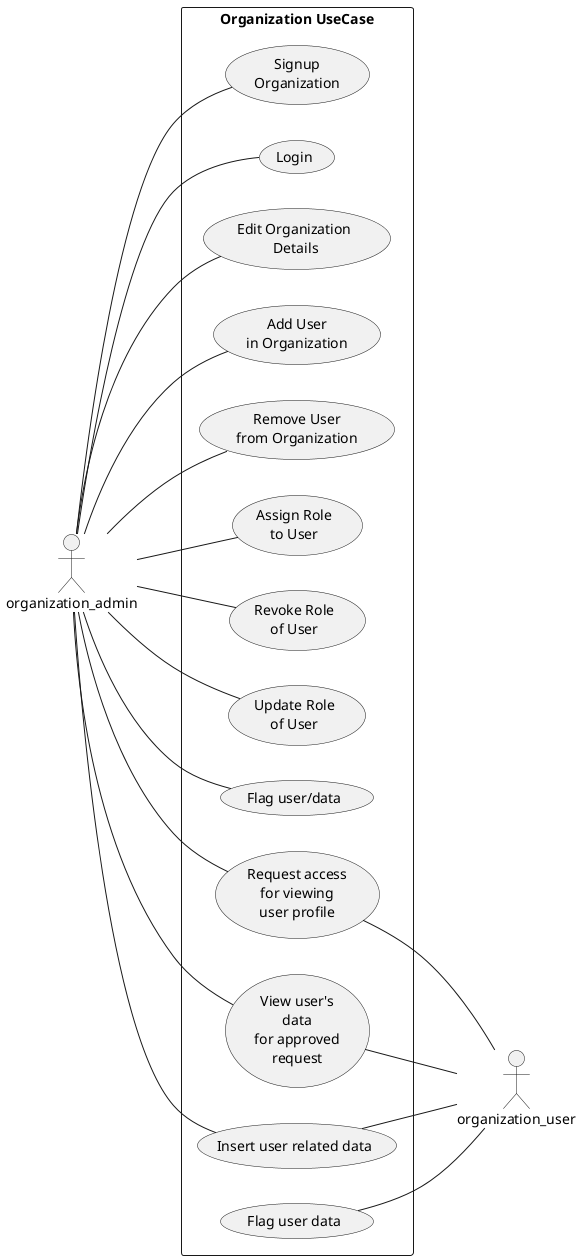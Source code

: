 @startuml
left to right direction
skinparam packageStyle rectangle

actor organization_admin
actor organization_user

rectangle "Organization UseCase"{
    organization_admin -- (Signup\nOrganization)
    organization_admin -- (Login)
    organization_admin -- (Edit Organization\n Details)
    organization_admin -- (Add User\nin Organization)
    organization_admin -- (Remove User\nfrom Organization)
    organization_admin -- (Assign Role\nto User)
    organization_admin -- (Revoke Role\nof User)
    organization_admin -- (Update Role\nof User)
    organization_admin -- (Flag user/data)
    organization_admin -- (Request access\nfor viewing\nuser profile)
    organization_admin -- (View user's\ndata\nfor approved\nrequest)
    organization_admin -- (Insert user related data)

    (Request access\nfor viewing\nuser profile) -- organization_user
    (Flag user data) -- organization_user
    (View user's\ndata\nfor approved\nrequest) -- organization_user
    (Insert user related data) -- organization_user
}
@enduml